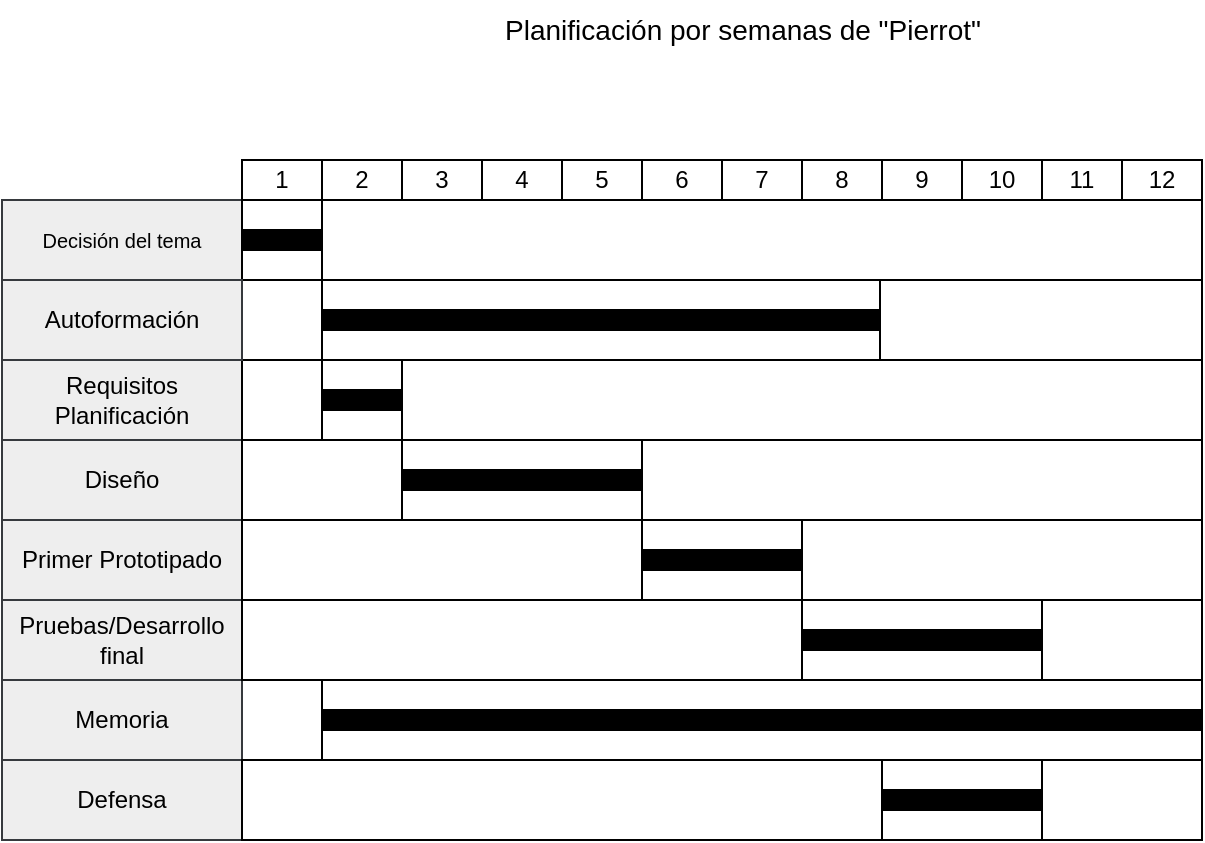 <mxfile version="28.2.5">
  <diagram name="Page-1" id="qlEuCMVYA-lRBIzqA7xv">
    <mxGraphModel dx="1368" dy="799" grid="0" gridSize="10" guides="1" tooltips="1" connect="1" arrows="1" fold="1" page="1" pageScale="1" pageWidth="850" pageHeight="1100" math="0" shadow="0">
      <root>
        <mxCell id="0" />
        <mxCell id="1" parent="0" />
        <mxCell id="nMbYZ5Fk1xVt0lKB5L0--2" value="" style="rounded=0;whiteSpace=wrap;html=1;" parent="1" vertex="1">
          <mxGeometry x="120" y="160" width="570" height="320" as="geometry" />
        </mxCell>
        <mxCell id="nMbYZ5Fk1xVt0lKB5L0--3" value="" style="rounded=1;whiteSpace=wrap;html=1;" parent="1" vertex="1">
          <mxGeometry x="210" y="140" width="480" height="20" as="geometry" />
        </mxCell>
        <mxCell id="nMbYZ5Fk1xVt0lKB5L0--4" value="" style="rounded=0;whiteSpace=wrap;html=1;" parent="1" vertex="1">
          <mxGeometry x="90" y="160" width="120" height="280" as="geometry" />
        </mxCell>
        <mxCell id="nMbYZ5Fk1xVt0lKB5L0--6" value="1" style="rounded=1;whiteSpace=wrap;html=1;arcSize=0;" parent="1" vertex="1">
          <mxGeometry x="210" y="140" width="40" height="20" as="geometry" />
        </mxCell>
        <mxCell id="nMbYZ5Fk1xVt0lKB5L0--9" value="2" style="rounded=1;whiteSpace=wrap;html=1;arcSize=0;" parent="1" vertex="1">
          <mxGeometry x="250" y="140" width="40" height="20" as="geometry" />
        </mxCell>
        <mxCell id="nMbYZ5Fk1xVt0lKB5L0--10" value="3" style="rounded=1;whiteSpace=wrap;html=1;arcSize=0;" parent="1" vertex="1">
          <mxGeometry x="290" y="140" width="40" height="20" as="geometry" />
        </mxCell>
        <mxCell id="nMbYZ5Fk1xVt0lKB5L0--11" value="4" style="rounded=1;whiteSpace=wrap;html=1;arcSize=0;" parent="1" vertex="1">
          <mxGeometry x="330" y="140" width="40" height="20" as="geometry" />
        </mxCell>
        <mxCell id="nMbYZ5Fk1xVt0lKB5L0--12" value="5" style="rounded=1;whiteSpace=wrap;html=1;arcSize=0;" parent="1" vertex="1">
          <mxGeometry x="370" y="140" width="40" height="20" as="geometry" />
        </mxCell>
        <mxCell id="nMbYZ5Fk1xVt0lKB5L0--13" value="6" style="rounded=1;whiteSpace=wrap;html=1;arcSize=0;" parent="1" vertex="1">
          <mxGeometry x="410" y="140" width="40" height="20" as="geometry" />
        </mxCell>
        <mxCell id="nMbYZ5Fk1xVt0lKB5L0--14" value="7" style="rounded=1;whiteSpace=wrap;html=1;arcSize=0;" parent="1" vertex="1">
          <mxGeometry x="450" y="140" width="40" height="20" as="geometry" />
        </mxCell>
        <mxCell id="nMbYZ5Fk1xVt0lKB5L0--15" value="9" style="rounded=1;whiteSpace=wrap;html=1;arcSize=0;" parent="1" vertex="1">
          <mxGeometry x="530" y="140" width="40" height="20" as="geometry" />
        </mxCell>
        <mxCell id="nMbYZ5Fk1xVt0lKB5L0--16" value="8" style="rounded=1;whiteSpace=wrap;html=1;arcSize=0;" parent="1" vertex="1">
          <mxGeometry x="490" y="140" width="40" height="20" as="geometry" />
        </mxCell>
        <mxCell id="nMbYZ5Fk1xVt0lKB5L0--18" value="10" style="rounded=1;whiteSpace=wrap;html=1;arcSize=0;" parent="1" vertex="1">
          <mxGeometry x="570" y="140" width="40" height="20" as="geometry" />
        </mxCell>
        <mxCell id="nMbYZ5Fk1xVt0lKB5L0--19" value="11" style="rounded=1;whiteSpace=wrap;html=1;arcSize=0;" parent="1" vertex="1">
          <mxGeometry x="610" y="140" width="40" height="20" as="geometry" />
        </mxCell>
        <mxCell id="nMbYZ5Fk1xVt0lKB5L0--21" value="12" style="rounded=1;whiteSpace=wrap;html=1;arcSize=0;" parent="1" vertex="1">
          <mxGeometry x="650" y="140" width="40" height="20" as="geometry" />
        </mxCell>
        <mxCell id="nMbYZ5Fk1xVt0lKB5L0--24" value="&lt;font style=&quot;font-size: 10px;&quot;&gt;Decisión del tema&lt;/font&gt;" style="rounded=0;whiteSpace=wrap;html=1;fillColor=#eeeeee;strokeColor=#36393d;" parent="1" vertex="1">
          <mxGeometry x="90" y="160" width="120" height="40" as="geometry" />
        </mxCell>
        <mxCell id="nMbYZ5Fk1xVt0lKB5L0--26" value="Requisitos&lt;div&gt;Planificación&lt;/div&gt;" style="rounded=0;whiteSpace=wrap;html=1;fillColor=#eeeeee;strokeColor=#36393d;" parent="1" vertex="1">
          <mxGeometry x="90" y="240" width="120" height="40" as="geometry" />
        </mxCell>
        <mxCell id="nMbYZ5Fk1xVt0lKB5L0--27" value="Diseño" style="rounded=0;whiteSpace=wrap;html=1;fillColor=#eeeeee;strokeColor=#36393d;" parent="1" vertex="1">
          <mxGeometry x="90" y="280" width="120" height="40" as="geometry" />
        </mxCell>
        <mxCell id="nMbYZ5Fk1xVt0lKB5L0--28" value="Primer Prototipado" style="rounded=0;whiteSpace=wrap;html=1;fillColor=#eeeeee;strokeColor=#36393d;" parent="1" vertex="1">
          <mxGeometry x="90" y="320" width="120" height="40" as="geometry" />
        </mxCell>
        <mxCell id="nMbYZ5Fk1xVt0lKB5L0--29" value="Pruebas/Desarrollo final" style="rounded=0;whiteSpace=wrap;html=1;fillColor=#eeeeee;strokeColor=#36393d;" parent="1" vertex="1">
          <mxGeometry x="90" y="360" width="120" height="40" as="geometry" />
        </mxCell>
        <mxCell id="nMbYZ5Fk1xVt0lKB5L0--30" value="Memoria" style="rounded=0;whiteSpace=wrap;html=1;fillColor=#eeeeee;strokeColor=#36393d;" parent="1" vertex="1">
          <mxGeometry x="90" y="400" width="120" height="40" as="geometry" />
        </mxCell>
        <mxCell id="nMbYZ5Fk1xVt0lKB5L0--31" value="Defensa" style="rounded=0;whiteSpace=wrap;html=1;fillColor=#eeeeee;strokeColor=#36393d;" parent="1" vertex="1">
          <mxGeometry x="90" y="440" width="120" height="40" as="geometry" />
        </mxCell>
        <mxCell id="nMbYZ5Fk1xVt0lKB5L0--32" value="" style="rounded=0;whiteSpace=wrap;html=1;" parent="1" vertex="1">
          <mxGeometry x="210" y="160" width="480" height="40" as="geometry" />
        </mxCell>
        <mxCell id="nMbYZ5Fk1xVt0lKB5L0--33" value="" style="rounded=0;whiteSpace=wrap;html=1;" parent="1" vertex="1">
          <mxGeometry x="210" y="200" width="480" height="40" as="geometry" />
        </mxCell>
        <mxCell id="nMbYZ5Fk1xVt0lKB5L0--34" value="" style="rounded=0;whiteSpace=wrap;html=1;" parent="1" vertex="1">
          <mxGeometry x="210" y="240" width="480" height="40" as="geometry" />
        </mxCell>
        <mxCell id="nMbYZ5Fk1xVt0lKB5L0--35" value="" style="rounded=0;whiteSpace=wrap;html=1;" parent="1" vertex="1">
          <mxGeometry x="210" y="280" width="480" height="40" as="geometry" />
        </mxCell>
        <mxCell id="nMbYZ5Fk1xVt0lKB5L0--36" value="" style="rounded=0;whiteSpace=wrap;html=1;" parent="1" vertex="1">
          <mxGeometry x="210" y="320" width="480" height="40" as="geometry" />
        </mxCell>
        <mxCell id="nMbYZ5Fk1xVt0lKB5L0--37" value="" style="rounded=0;whiteSpace=wrap;html=1;" parent="1" vertex="1">
          <mxGeometry x="210" y="360" width="480" height="40" as="geometry" />
        </mxCell>
        <mxCell id="nMbYZ5Fk1xVt0lKB5L0--38" value="" style="rounded=0;whiteSpace=wrap;html=1;" parent="1" vertex="1">
          <mxGeometry x="210" y="440" width="480" height="40" as="geometry" />
        </mxCell>
        <mxCell id="nMbYZ5Fk1xVt0lKB5L0--41" value="" style="rounded=0;whiteSpace=wrap;html=1;" parent="1" vertex="1">
          <mxGeometry x="250" y="200" width="279" height="40" as="geometry" />
        </mxCell>
        <mxCell id="nMbYZ5Fk1xVt0lKB5L0--42" value="&lt;font style=&quot;font-size: 14px;&quot;&gt;Planificación por semanas de &quot;Pierrot&quot;&lt;/font&gt;" style="text;html=1;align=center;verticalAlign=middle;resizable=0;points=[];autosize=1;strokeColor=none;fillColor=none;" parent="1" vertex="1">
          <mxGeometry x="330" y="60" width="260" height="30" as="geometry" />
        </mxCell>
        <mxCell id="nMbYZ5Fk1xVt0lKB5L0--43" value="" style="rounded=0;whiteSpace=wrap;html=1;" parent="1" vertex="1">
          <mxGeometry x="210" y="160" width="40" height="40" as="geometry" />
        </mxCell>
        <mxCell id="nMbYZ5Fk1xVt0lKB5L0--45" value="" style="rounded=0;whiteSpace=wrap;html=1;strokeColor=#000000;fillColor=#000000;" parent="1" vertex="1">
          <mxGeometry x="210" y="175" width="40" height="10" as="geometry" />
        </mxCell>
        <mxCell id="nMbYZ5Fk1xVt0lKB5L0--48" value="" style="rounded=0;whiteSpace=wrap;html=1;fillColor=#000000;" parent="1" vertex="1">
          <mxGeometry x="250" y="215" width="279" height="10" as="geometry" />
        </mxCell>
        <mxCell id="nMbYZ5Fk1xVt0lKB5L0--50" value="Autoformación" style="rounded=0;whiteSpace=wrap;html=1;fillColor=#eeeeee;strokeColor=#36393d;" parent="1" vertex="1">
          <mxGeometry x="90" y="200" width="120" height="40" as="geometry" />
        </mxCell>
        <mxCell id="nMbYZ5Fk1xVt0lKB5L0--51" value="" style="rounded=0;whiteSpace=wrap;html=1;" parent="1" vertex="1">
          <mxGeometry x="250" y="240" width="40" height="40" as="geometry" />
        </mxCell>
        <mxCell id="nMbYZ5Fk1xVt0lKB5L0--52" value="" style="rounded=0;whiteSpace=wrap;html=1;fillColor=#000000;" parent="1" vertex="1">
          <mxGeometry x="250" y="255" width="40" height="10" as="geometry" />
        </mxCell>
        <mxCell id="nMbYZ5Fk1xVt0lKB5L0--53" value="" style="rounded=0;whiteSpace=wrap;html=1;" parent="1" vertex="1">
          <mxGeometry x="290" y="280" width="120" height="40" as="geometry" />
        </mxCell>
        <mxCell id="nMbYZ5Fk1xVt0lKB5L0--54" value="" style="rounded=0;whiteSpace=wrap;html=1;fillColor=#000000;" parent="1" vertex="1">
          <mxGeometry x="290" y="295" width="120" height="10" as="geometry" />
        </mxCell>
        <mxCell id="nMbYZ5Fk1xVt0lKB5L0--55" value="" style="rounded=0;whiteSpace=wrap;html=1;" parent="1" vertex="1">
          <mxGeometry x="410" y="320" width="80" height="40" as="geometry" />
        </mxCell>
        <mxCell id="nMbYZ5Fk1xVt0lKB5L0--56" value="" style="rounded=0;whiteSpace=wrap;html=1;fillColor=#000000;" parent="1" vertex="1">
          <mxGeometry x="410" y="335" width="80" height="10" as="geometry" />
        </mxCell>
        <mxCell id="nMbYZ5Fk1xVt0lKB5L0--57" value="" style="rounded=0;whiteSpace=wrap;html=1;" parent="1" vertex="1">
          <mxGeometry x="490" y="360" width="120" height="40" as="geometry" />
        </mxCell>
        <mxCell id="nMbYZ5Fk1xVt0lKB5L0--60" value="" style="rounded=0;whiteSpace=wrap;html=1;fillColor=#000000;" parent="1" vertex="1">
          <mxGeometry x="490" y="375" width="120" height="10" as="geometry" />
        </mxCell>
        <mxCell id="nMbYZ5Fk1xVt0lKB5L0--61" value="" style="rounded=0;whiteSpace=wrap;html=1;" parent="1" vertex="1">
          <mxGeometry x="250" y="400" width="440" height="40" as="geometry" />
        </mxCell>
        <mxCell id="nMbYZ5Fk1xVt0lKB5L0--62" value="" style="rounded=0;whiteSpace=wrap;html=1;fillColor=#000000;" parent="1" vertex="1">
          <mxGeometry x="250" y="415" width="440" height="10" as="geometry" />
        </mxCell>
        <mxCell id="nMbYZ5Fk1xVt0lKB5L0--63" value="" style="rounded=0;whiteSpace=wrap;html=1;" parent="1" vertex="1">
          <mxGeometry x="530" y="440" width="80" height="40" as="geometry" />
        </mxCell>
        <mxCell id="nMbYZ5Fk1xVt0lKB5L0--65" value="" style="rounded=0;whiteSpace=wrap;html=1;strokeColor=#000000;fillColor=#000000;" parent="1" vertex="1">
          <mxGeometry x="530" y="455" width="80" height="10" as="geometry" />
        </mxCell>
      </root>
    </mxGraphModel>
  </diagram>
</mxfile>
